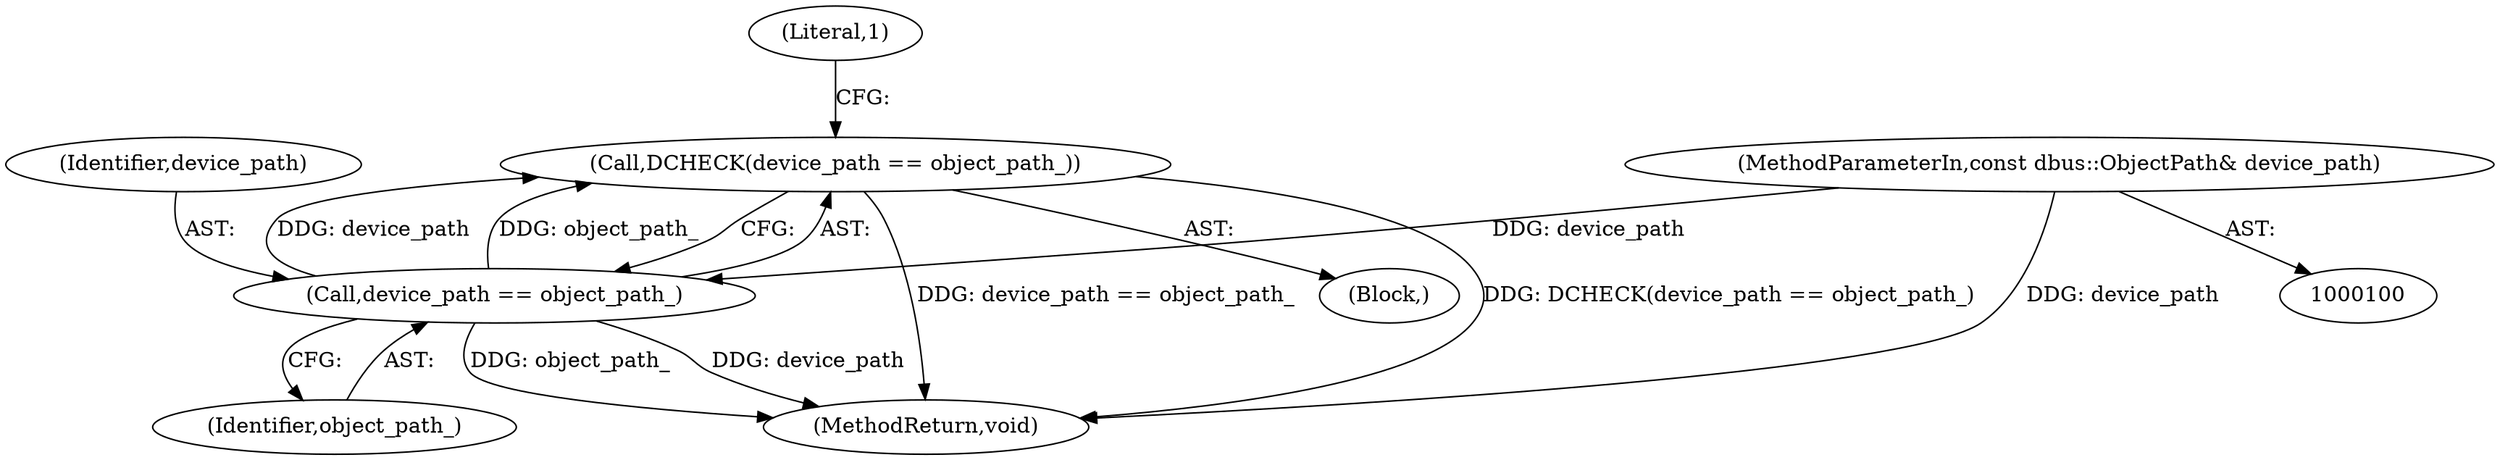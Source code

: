 digraph "1_Chrome_d358f57009b85fb7440208afa5ba87636b491889_22@del" {
"1000106" [label="(Call,DCHECK(device_path == object_path_))"];
"1000107" [label="(Call,device_path == object_path_)"];
"1000101" [label="(MethodParameterIn,const dbus::ObjectPath& device_path)"];
"1000107" [label="(Call,device_path == object_path_)"];
"1000106" [label="(Call,DCHECK(device_path == object_path_))"];
"1000132" [label="(MethodReturn,void)"];
"1000103" [label="(Block,)"];
"1000108" [label="(Identifier,device_path)"];
"1000109" [label="(Identifier,object_path_)"];
"1000112" [label="(Literal,1)"];
"1000101" [label="(MethodParameterIn,const dbus::ObjectPath& device_path)"];
"1000106" -> "1000103"  [label="AST: "];
"1000106" -> "1000107"  [label="CFG: "];
"1000107" -> "1000106"  [label="AST: "];
"1000112" -> "1000106"  [label="CFG: "];
"1000106" -> "1000132"  [label="DDG: device_path == object_path_"];
"1000106" -> "1000132"  [label="DDG: DCHECK(device_path == object_path_)"];
"1000107" -> "1000106"  [label="DDG: device_path"];
"1000107" -> "1000106"  [label="DDG: object_path_"];
"1000107" -> "1000109"  [label="CFG: "];
"1000108" -> "1000107"  [label="AST: "];
"1000109" -> "1000107"  [label="AST: "];
"1000107" -> "1000132"  [label="DDG: device_path"];
"1000107" -> "1000132"  [label="DDG: object_path_"];
"1000101" -> "1000107"  [label="DDG: device_path"];
"1000101" -> "1000100"  [label="AST: "];
"1000101" -> "1000132"  [label="DDG: device_path"];
}
